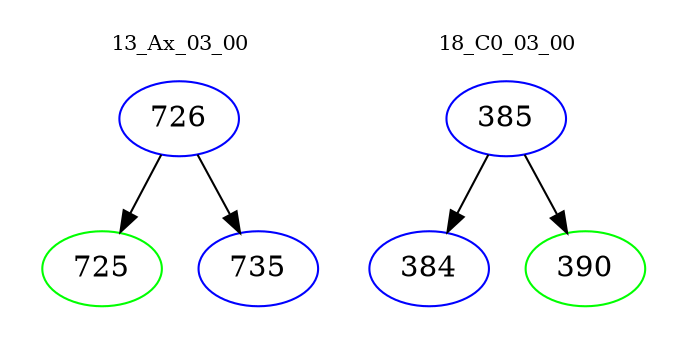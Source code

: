 digraph{
subgraph cluster_0 {
color = white
label = "13_Ax_03_00";
fontsize=10;
T0_726 [label="726", color="blue"]
T0_726 -> T0_725 [color="black"]
T0_725 [label="725", color="green"]
T0_726 -> T0_735 [color="black"]
T0_735 [label="735", color="blue"]
}
subgraph cluster_1 {
color = white
label = "18_C0_03_00";
fontsize=10;
T1_385 [label="385", color="blue"]
T1_385 -> T1_384 [color="black"]
T1_384 [label="384", color="blue"]
T1_385 -> T1_390 [color="black"]
T1_390 [label="390", color="green"]
}
}
